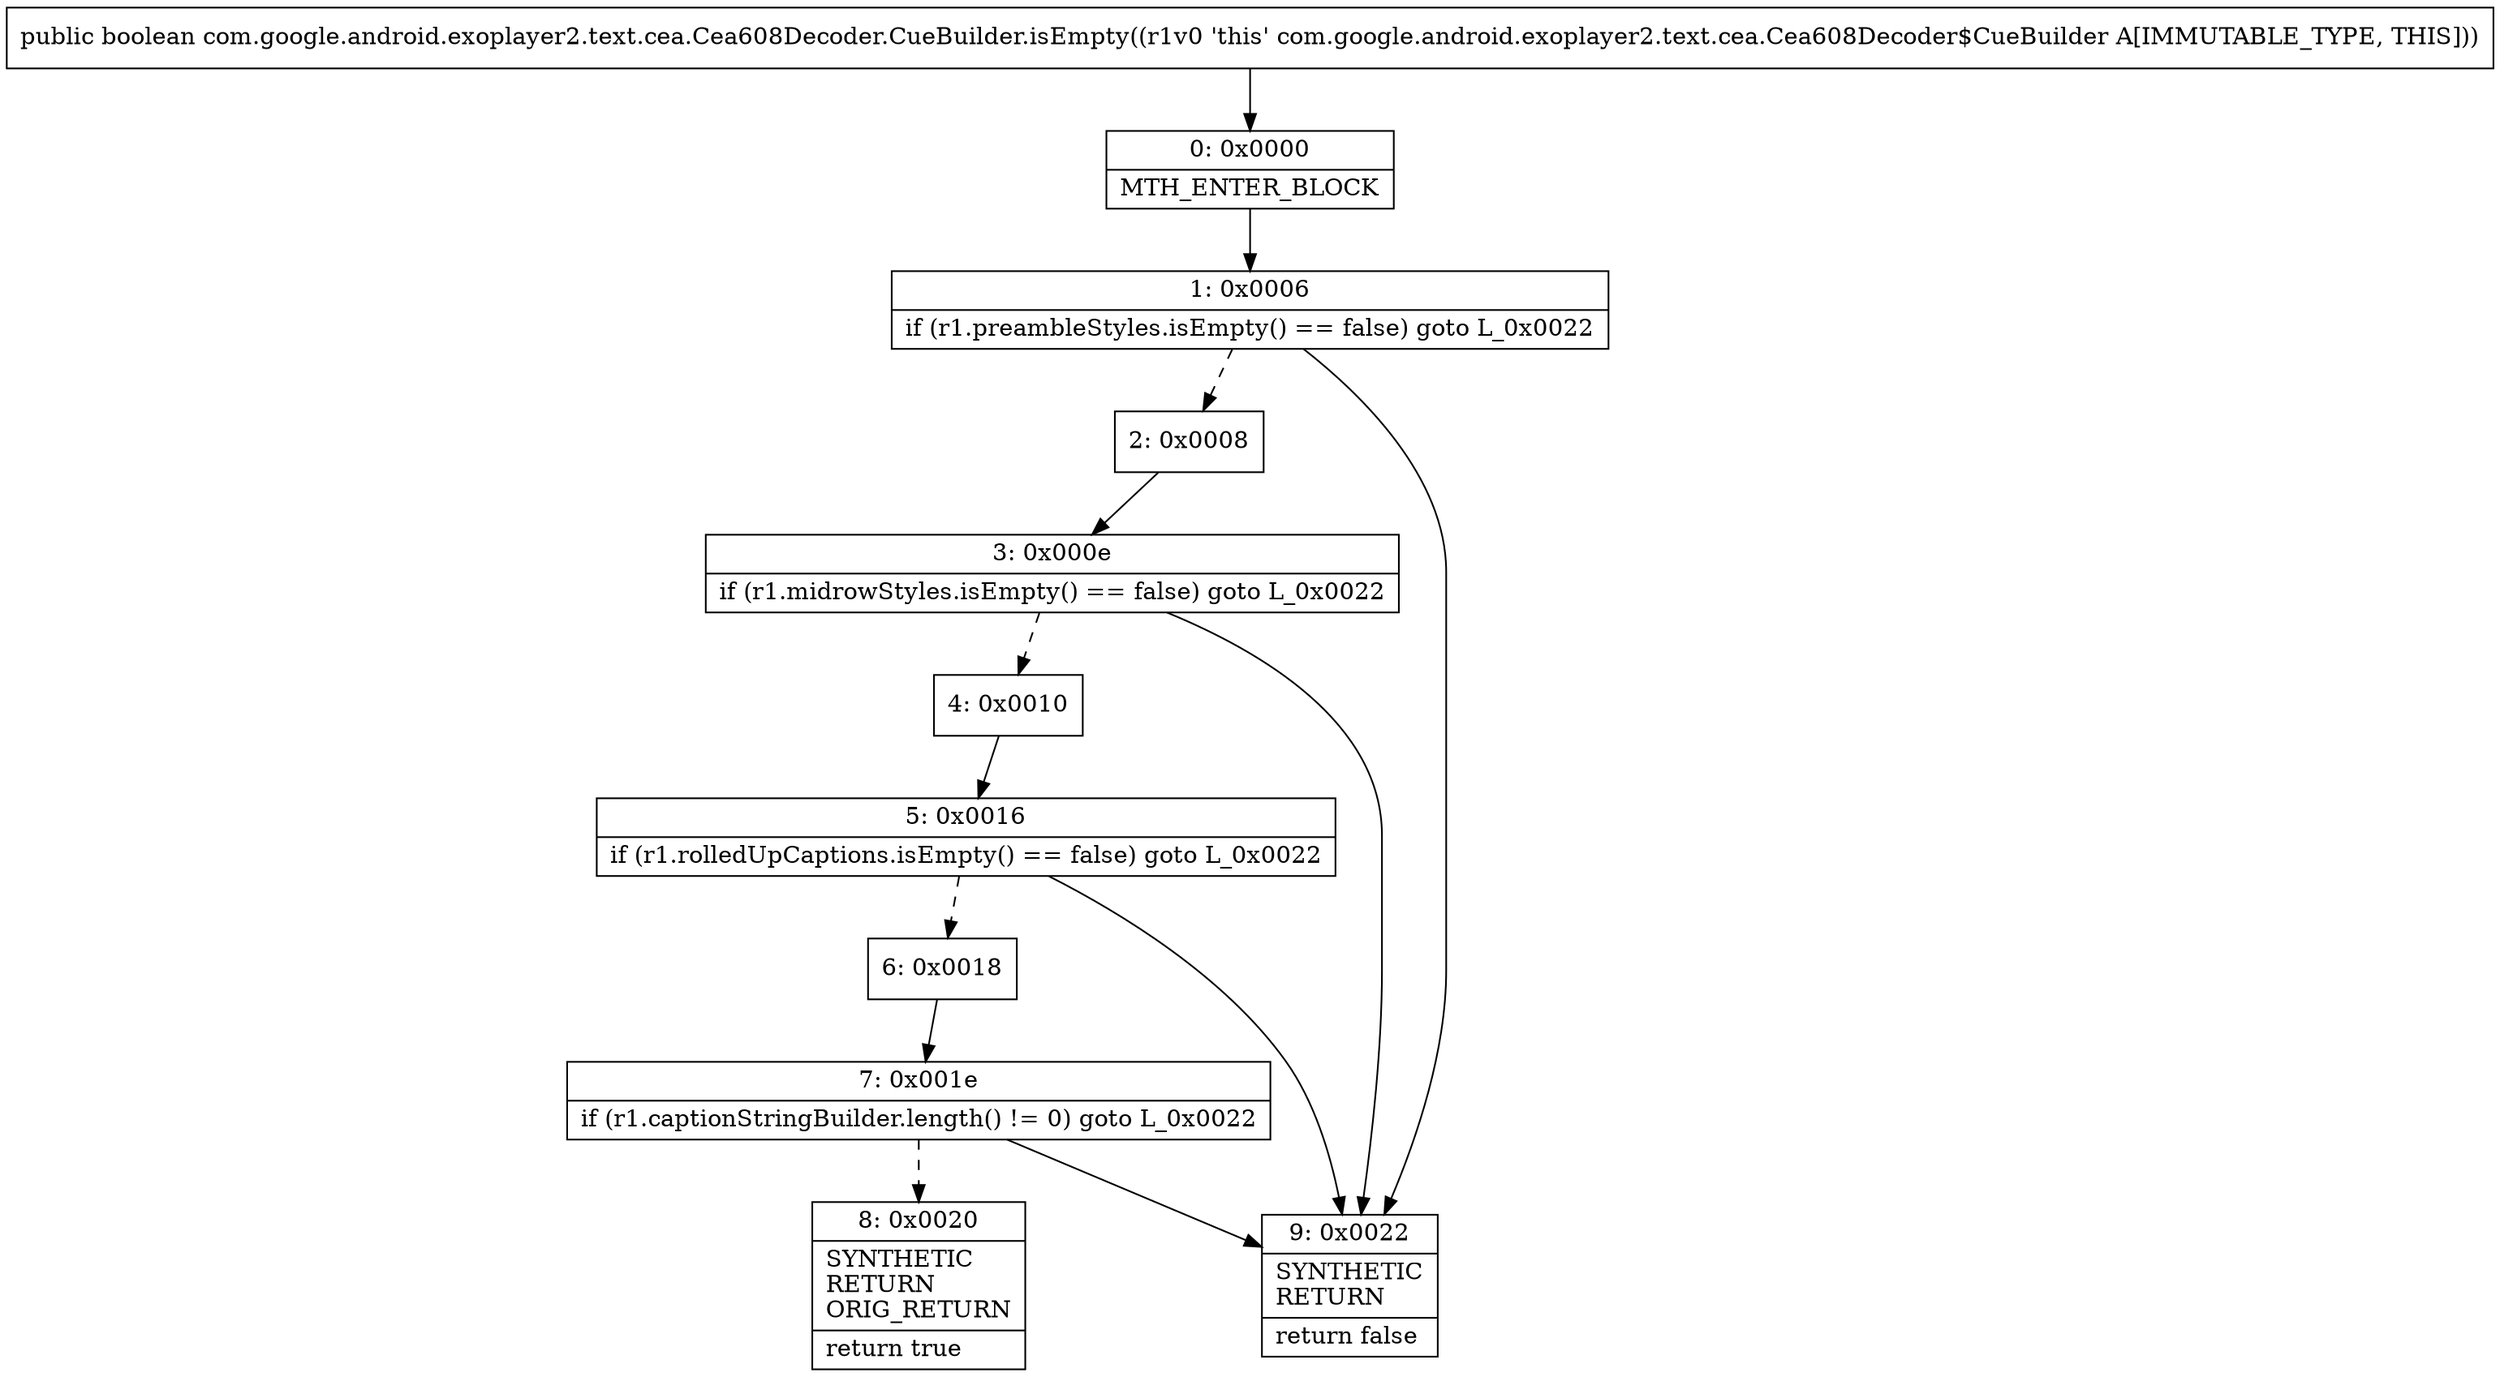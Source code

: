 digraph "CFG forcom.google.android.exoplayer2.text.cea.Cea608Decoder.CueBuilder.isEmpty()Z" {
Node_0 [shape=record,label="{0\:\ 0x0000|MTH_ENTER_BLOCK\l}"];
Node_1 [shape=record,label="{1\:\ 0x0006|if (r1.preambleStyles.isEmpty() == false) goto L_0x0022\l}"];
Node_2 [shape=record,label="{2\:\ 0x0008}"];
Node_3 [shape=record,label="{3\:\ 0x000e|if (r1.midrowStyles.isEmpty() == false) goto L_0x0022\l}"];
Node_4 [shape=record,label="{4\:\ 0x0010}"];
Node_5 [shape=record,label="{5\:\ 0x0016|if (r1.rolledUpCaptions.isEmpty() == false) goto L_0x0022\l}"];
Node_6 [shape=record,label="{6\:\ 0x0018}"];
Node_7 [shape=record,label="{7\:\ 0x001e|if (r1.captionStringBuilder.length() != 0) goto L_0x0022\l}"];
Node_8 [shape=record,label="{8\:\ 0x0020|SYNTHETIC\lRETURN\lORIG_RETURN\l|return true\l}"];
Node_9 [shape=record,label="{9\:\ 0x0022|SYNTHETIC\lRETURN\l|return false\l}"];
MethodNode[shape=record,label="{public boolean com.google.android.exoplayer2.text.cea.Cea608Decoder.CueBuilder.isEmpty((r1v0 'this' com.google.android.exoplayer2.text.cea.Cea608Decoder$CueBuilder A[IMMUTABLE_TYPE, THIS])) }"];
MethodNode -> Node_0;
Node_0 -> Node_1;
Node_1 -> Node_2[style=dashed];
Node_1 -> Node_9;
Node_2 -> Node_3;
Node_3 -> Node_4[style=dashed];
Node_3 -> Node_9;
Node_4 -> Node_5;
Node_5 -> Node_6[style=dashed];
Node_5 -> Node_9;
Node_6 -> Node_7;
Node_7 -> Node_8[style=dashed];
Node_7 -> Node_9;
}

